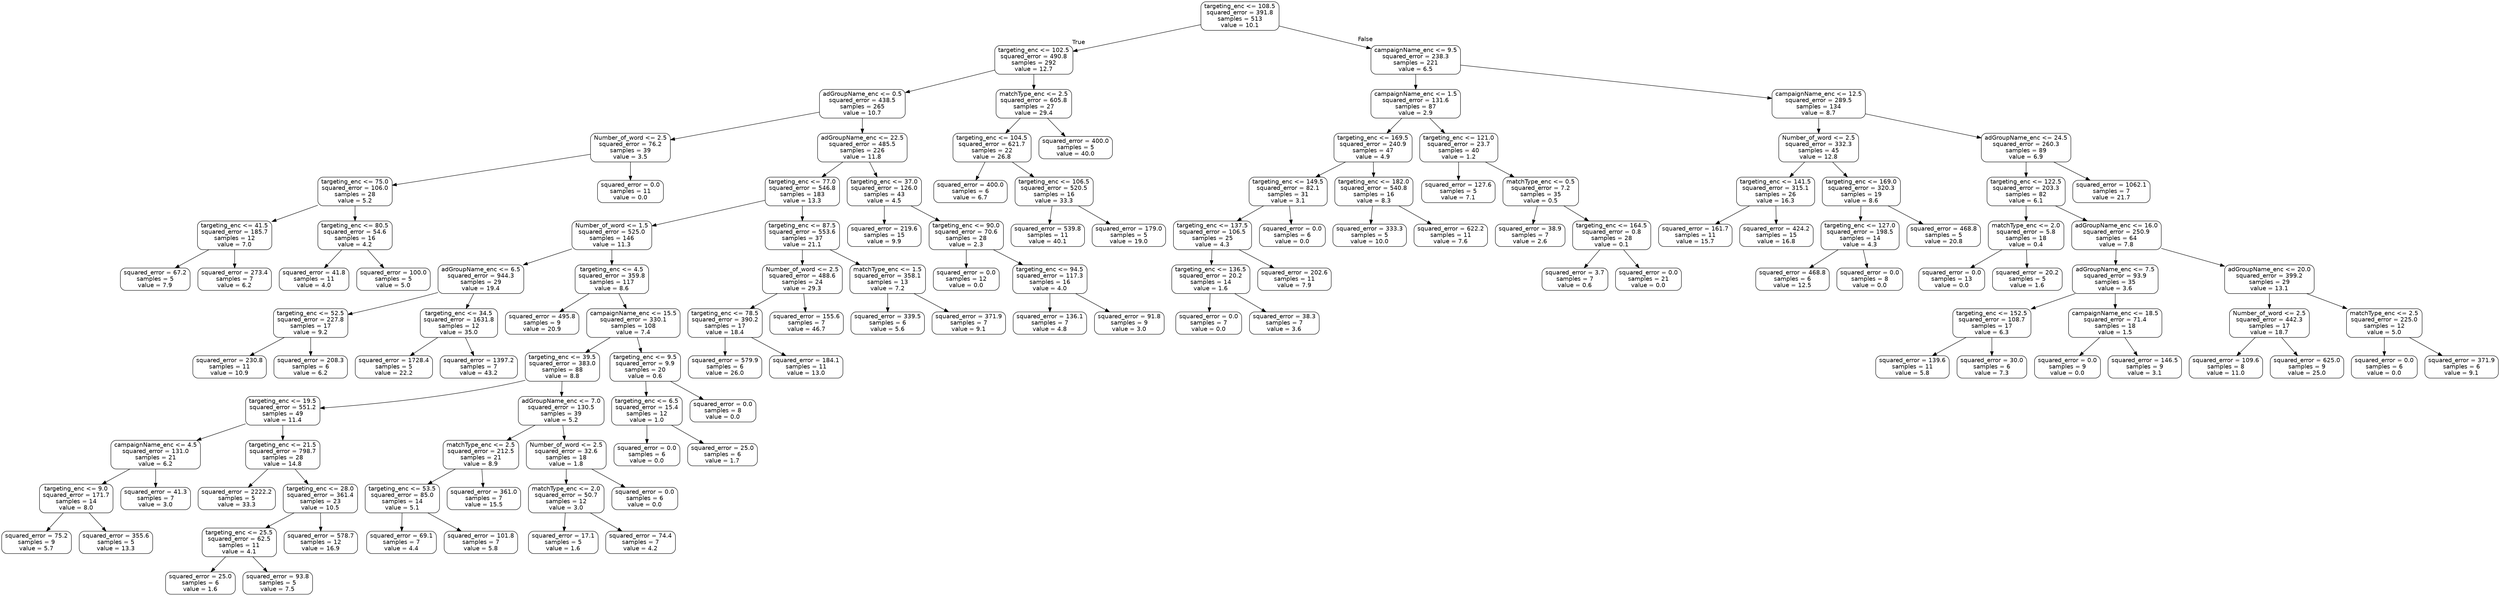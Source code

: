 digraph Tree {
node [shape=box, style="rounded", color="black", fontname="helvetica"] ;
edge [fontname="helvetica"] ;
0 [label="targeting_enc <= 108.5\nsquared_error = 391.8\nsamples = 513\nvalue = 10.1"] ;
1 [label="targeting_enc <= 102.5\nsquared_error = 490.8\nsamples = 292\nvalue = 12.7"] ;
0 -> 1 [labeldistance=2.5, labelangle=45, headlabel="True"] ;
2 [label="adGroupName_enc <= 0.5\nsquared_error = 438.5\nsamples = 265\nvalue = 10.7"] ;
1 -> 2 ;
3 [label="Number_of_word <= 2.5\nsquared_error = 76.2\nsamples = 39\nvalue = 3.5"] ;
2 -> 3 ;
4 [label="targeting_enc <= 75.0\nsquared_error = 106.0\nsamples = 28\nvalue = 5.2"] ;
3 -> 4 ;
5 [label="targeting_enc <= 41.5\nsquared_error = 185.7\nsamples = 12\nvalue = 7.0"] ;
4 -> 5 ;
6 [label="squared_error = 67.2\nsamples = 5\nvalue = 7.9"] ;
5 -> 6 ;
7 [label="squared_error = 273.4\nsamples = 7\nvalue = 6.2"] ;
5 -> 7 ;
8 [label="targeting_enc <= 80.5\nsquared_error = 54.6\nsamples = 16\nvalue = 4.2"] ;
4 -> 8 ;
9 [label="squared_error = 41.8\nsamples = 11\nvalue = 4.0"] ;
8 -> 9 ;
10 [label="squared_error = 100.0\nsamples = 5\nvalue = 5.0"] ;
8 -> 10 ;
11 [label="squared_error = 0.0\nsamples = 11\nvalue = 0.0"] ;
3 -> 11 ;
12 [label="adGroupName_enc <= 22.5\nsquared_error = 485.5\nsamples = 226\nvalue = 11.8"] ;
2 -> 12 ;
13 [label="targeting_enc <= 77.0\nsquared_error = 546.8\nsamples = 183\nvalue = 13.3"] ;
12 -> 13 ;
14 [label="Number_of_word <= 1.5\nsquared_error = 525.0\nsamples = 146\nvalue = 11.3"] ;
13 -> 14 ;
15 [label="adGroupName_enc <= 6.5\nsquared_error = 944.3\nsamples = 29\nvalue = 19.4"] ;
14 -> 15 ;
16 [label="targeting_enc <= 52.5\nsquared_error = 227.8\nsamples = 17\nvalue = 9.2"] ;
15 -> 16 ;
17 [label="squared_error = 230.8\nsamples = 11\nvalue = 10.9"] ;
16 -> 17 ;
18 [label="squared_error = 208.3\nsamples = 6\nvalue = 6.2"] ;
16 -> 18 ;
19 [label="targeting_enc <= 34.5\nsquared_error = 1631.8\nsamples = 12\nvalue = 35.0"] ;
15 -> 19 ;
20 [label="squared_error = 1728.4\nsamples = 5\nvalue = 22.2"] ;
19 -> 20 ;
21 [label="squared_error = 1397.2\nsamples = 7\nvalue = 43.2"] ;
19 -> 21 ;
22 [label="targeting_enc <= 4.5\nsquared_error = 359.8\nsamples = 117\nvalue = 8.6"] ;
14 -> 22 ;
23 [label="squared_error = 495.8\nsamples = 9\nvalue = 20.9"] ;
22 -> 23 ;
24 [label="campaignName_enc <= 15.5\nsquared_error = 330.1\nsamples = 108\nvalue = 7.4"] ;
22 -> 24 ;
25 [label="targeting_enc <= 39.5\nsquared_error = 383.0\nsamples = 88\nvalue = 8.8"] ;
24 -> 25 ;
26 [label="targeting_enc <= 19.5\nsquared_error = 551.2\nsamples = 49\nvalue = 11.4"] ;
25 -> 26 ;
27 [label="campaignName_enc <= 4.5\nsquared_error = 131.0\nsamples = 21\nvalue = 6.2"] ;
26 -> 27 ;
28 [label="targeting_enc <= 9.0\nsquared_error = 171.7\nsamples = 14\nvalue = 8.0"] ;
27 -> 28 ;
29 [label="squared_error = 75.2\nsamples = 9\nvalue = 5.7"] ;
28 -> 29 ;
30 [label="squared_error = 355.6\nsamples = 5\nvalue = 13.3"] ;
28 -> 30 ;
31 [label="squared_error = 41.3\nsamples = 7\nvalue = 3.0"] ;
27 -> 31 ;
32 [label="targeting_enc <= 21.5\nsquared_error = 798.7\nsamples = 28\nvalue = 14.8"] ;
26 -> 32 ;
33 [label="squared_error = 2222.2\nsamples = 5\nvalue = 33.3"] ;
32 -> 33 ;
34 [label="targeting_enc <= 28.0\nsquared_error = 361.4\nsamples = 23\nvalue = 10.5"] ;
32 -> 34 ;
35 [label="targeting_enc <= 25.5\nsquared_error = 62.5\nsamples = 11\nvalue = 4.1"] ;
34 -> 35 ;
36 [label="squared_error = 25.0\nsamples = 6\nvalue = 1.6"] ;
35 -> 36 ;
37 [label="squared_error = 93.8\nsamples = 5\nvalue = 7.5"] ;
35 -> 37 ;
38 [label="squared_error = 578.7\nsamples = 12\nvalue = 16.9"] ;
34 -> 38 ;
39 [label="adGroupName_enc <= 7.0\nsquared_error = 130.5\nsamples = 39\nvalue = 5.2"] ;
25 -> 39 ;
40 [label="matchType_enc <= 2.5\nsquared_error = 212.5\nsamples = 21\nvalue = 8.9"] ;
39 -> 40 ;
41 [label="targeting_enc <= 53.5\nsquared_error = 85.0\nsamples = 14\nvalue = 5.1"] ;
40 -> 41 ;
42 [label="squared_error = 69.1\nsamples = 7\nvalue = 4.4"] ;
41 -> 42 ;
43 [label="squared_error = 101.8\nsamples = 7\nvalue = 5.8"] ;
41 -> 43 ;
44 [label="squared_error = 361.0\nsamples = 7\nvalue = 15.5"] ;
40 -> 44 ;
45 [label="Number_of_word <= 2.5\nsquared_error = 32.6\nsamples = 18\nvalue = 1.8"] ;
39 -> 45 ;
46 [label="matchType_enc <= 2.0\nsquared_error = 50.7\nsamples = 12\nvalue = 3.0"] ;
45 -> 46 ;
47 [label="squared_error = 17.1\nsamples = 5\nvalue = 1.6"] ;
46 -> 47 ;
48 [label="squared_error = 74.4\nsamples = 7\nvalue = 4.2"] ;
46 -> 48 ;
49 [label="squared_error = 0.0\nsamples = 6\nvalue = 0.0"] ;
45 -> 49 ;
50 [label="targeting_enc <= 9.5\nsquared_error = 9.9\nsamples = 20\nvalue = 0.6"] ;
24 -> 50 ;
51 [label="targeting_enc <= 6.5\nsquared_error = 15.4\nsamples = 12\nvalue = 1.0"] ;
50 -> 51 ;
52 [label="squared_error = 0.0\nsamples = 6\nvalue = 0.0"] ;
51 -> 52 ;
53 [label="squared_error = 25.0\nsamples = 6\nvalue = 1.7"] ;
51 -> 53 ;
54 [label="squared_error = 0.0\nsamples = 8\nvalue = 0.0"] ;
50 -> 54 ;
55 [label="targeting_enc <= 87.5\nsquared_error = 553.6\nsamples = 37\nvalue = 21.1"] ;
13 -> 55 ;
56 [label="Number_of_word <= 2.5\nsquared_error = 488.6\nsamples = 24\nvalue = 29.3"] ;
55 -> 56 ;
57 [label="targeting_enc <= 78.5\nsquared_error = 390.2\nsamples = 17\nvalue = 18.4"] ;
56 -> 57 ;
58 [label="squared_error = 579.9\nsamples = 6\nvalue = 26.0"] ;
57 -> 58 ;
59 [label="squared_error = 184.1\nsamples = 11\nvalue = 13.0"] ;
57 -> 59 ;
60 [label="squared_error = 155.6\nsamples = 7\nvalue = 46.7"] ;
56 -> 60 ;
61 [label="matchType_enc <= 1.5\nsquared_error = 358.1\nsamples = 13\nvalue = 7.2"] ;
55 -> 61 ;
62 [label="squared_error = 339.5\nsamples = 6\nvalue = 5.6"] ;
61 -> 62 ;
63 [label="squared_error = 371.9\nsamples = 7\nvalue = 9.1"] ;
61 -> 63 ;
64 [label="targeting_enc <= 37.0\nsquared_error = 126.0\nsamples = 43\nvalue = 4.5"] ;
12 -> 64 ;
65 [label="squared_error = 219.6\nsamples = 15\nvalue = 9.9"] ;
64 -> 65 ;
66 [label="targeting_enc <= 90.0\nsquared_error = 70.6\nsamples = 28\nvalue = 2.3"] ;
64 -> 66 ;
67 [label="squared_error = 0.0\nsamples = 12\nvalue = 0.0"] ;
66 -> 67 ;
68 [label="targeting_enc <= 94.5\nsquared_error = 117.3\nsamples = 16\nvalue = 4.0"] ;
66 -> 68 ;
69 [label="squared_error = 136.1\nsamples = 7\nvalue = 4.8"] ;
68 -> 69 ;
70 [label="squared_error = 91.8\nsamples = 9\nvalue = 3.0"] ;
68 -> 70 ;
71 [label="matchType_enc <= 2.5\nsquared_error = 605.8\nsamples = 27\nvalue = 29.4"] ;
1 -> 71 ;
72 [label="targeting_enc <= 104.5\nsquared_error = 621.7\nsamples = 22\nvalue = 26.8"] ;
71 -> 72 ;
73 [label="squared_error = 400.0\nsamples = 6\nvalue = 6.7"] ;
72 -> 73 ;
74 [label="targeting_enc <= 106.5\nsquared_error = 520.5\nsamples = 16\nvalue = 33.3"] ;
72 -> 74 ;
75 [label="squared_error = 539.8\nsamples = 11\nvalue = 40.1"] ;
74 -> 75 ;
76 [label="squared_error = 179.0\nsamples = 5\nvalue = 19.0"] ;
74 -> 76 ;
77 [label="squared_error = 400.0\nsamples = 5\nvalue = 40.0"] ;
71 -> 77 ;
78 [label="campaignName_enc <= 9.5\nsquared_error = 238.3\nsamples = 221\nvalue = 6.5"] ;
0 -> 78 [labeldistance=2.5, labelangle=-45, headlabel="False"] ;
79 [label="campaignName_enc <= 1.5\nsquared_error = 131.6\nsamples = 87\nvalue = 2.9"] ;
78 -> 79 ;
80 [label="targeting_enc <= 169.5\nsquared_error = 240.9\nsamples = 47\nvalue = 4.9"] ;
79 -> 80 ;
81 [label="targeting_enc <= 149.5\nsquared_error = 82.1\nsamples = 31\nvalue = 3.1"] ;
80 -> 81 ;
82 [label="targeting_enc <= 137.5\nsquared_error = 106.5\nsamples = 25\nvalue = 4.3"] ;
81 -> 82 ;
83 [label="targeting_enc <= 136.5\nsquared_error = 20.2\nsamples = 14\nvalue = 1.6"] ;
82 -> 83 ;
84 [label="squared_error = 0.0\nsamples = 7\nvalue = 0.0"] ;
83 -> 84 ;
85 [label="squared_error = 38.3\nsamples = 7\nvalue = 3.6"] ;
83 -> 85 ;
86 [label="squared_error = 202.6\nsamples = 11\nvalue = 7.9"] ;
82 -> 86 ;
87 [label="squared_error = 0.0\nsamples = 6\nvalue = 0.0"] ;
81 -> 87 ;
88 [label="targeting_enc <= 182.0\nsquared_error = 540.8\nsamples = 16\nvalue = 8.3"] ;
80 -> 88 ;
89 [label="squared_error = 333.3\nsamples = 5\nvalue = 10.0"] ;
88 -> 89 ;
90 [label="squared_error = 622.2\nsamples = 11\nvalue = 7.6"] ;
88 -> 90 ;
91 [label="targeting_enc <= 121.0\nsquared_error = 23.7\nsamples = 40\nvalue = 1.2"] ;
79 -> 91 ;
92 [label="squared_error = 127.6\nsamples = 5\nvalue = 7.1"] ;
91 -> 92 ;
93 [label="matchType_enc <= 0.5\nsquared_error = 7.2\nsamples = 35\nvalue = 0.5"] ;
91 -> 93 ;
94 [label="squared_error = 38.9\nsamples = 7\nvalue = 2.6"] ;
93 -> 94 ;
95 [label="targeting_enc <= 164.5\nsquared_error = 0.8\nsamples = 28\nvalue = 0.1"] ;
93 -> 95 ;
96 [label="squared_error = 3.7\nsamples = 7\nvalue = 0.6"] ;
95 -> 96 ;
97 [label="squared_error = 0.0\nsamples = 21\nvalue = 0.0"] ;
95 -> 97 ;
98 [label="campaignName_enc <= 12.5\nsquared_error = 289.5\nsamples = 134\nvalue = 8.7"] ;
78 -> 98 ;
99 [label="Number_of_word <= 2.5\nsquared_error = 332.3\nsamples = 45\nvalue = 12.8"] ;
98 -> 99 ;
100 [label="targeting_enc <= 141.5\nsquared_error = 315.1\nsamples = 26\nvalue = 16.3"] ;
99 -> 100 ;
101 [label="squared_error = 161.7\nsamples = 11\nvalue = 15.7"] ;
100 -> 101 ;
102 [label="squared_error = 424.2\nsamples = 15\nvalue = 16.8"] ;
100 -> 102 ;
103 [label="targeting_enc <= 169.0\nsquared_error = 320.3\nsamples = 19\nvalue = 8.6"] ;
99 -> 103 ;
104 [label="targeting_enc <= 127.0\nsquared_error = 198.5\nsamples = 14\nvalue = 4.3"] ;
103 -> 104 ;
105 [label="squared_error = 468.8\nsamples = 6\nvalue = 12.5"] ;
104 -> 105 ;
106 [label="squared_error = 0.0\nsamples = 8\nvalue = 0.0"] ;
104 -> 106 ;
107 [label="squared_error = 468.8\nsamples = 5\nvalue = 20.8"] ;
103 -> 107 ;
108 [label="adGroupName_enc <= 24.5\nsquared_error = 260.3\nsamples = 89\nvalue = 6.9"] ;
98 -> 108 ;
109 [label="targeting_enc <= 122.5\nsquared_error = 203.3\nsamples = 82\nvalue = 6.1"] ;
108 -> 109 ;
110 [label="matchType_enc <= 2.0\nsquared_error = 5.8\nsamples = 18\nvalue = 0.4"] ;
109 -> 110 ;
111 [label="squared_error = 0.0\nsamples = 13\nvalue = 0.0"] ;
110 -> 111 ;
112 [label="squared_error = 20.2\nsamples = 5\nvalue = 1.6"] ;
110 -> 112 ;
113 [label="adGroupName_enc <= 16.0\nsquared_error = 250.9\nsamples = 64\nvalue = 7.8"] ;
109 -> 113 ;
114 [label="adGroupName_enc <= 7.5\nsquared_error = 93.9\nsamples = 35\nvalue = 3.6"] ;
113 -> 114 ;
115 [label="targeting_enc <= 152.5\nsquared_error = 108.7\nsamples = 17\nvalue = 6.3"] ;
114 -> 115 ;
116 [label="squared_error = 139.6\nsamples = 11\nvalue = 5.8"] ;
115 -> 116 ;
117 [label="squared_error = 30.0\nsamples = 6\nvalue = 7.3"] ;
115 -> 117 ;
118 [label="campaignName_enc <= 18.5\nsquared_error = 71.4\nsamples = 18\nvalue = 1.5"] ;
114 -> 118 ;
119 [label="squared_error = 0.0\nsamples = 9\nvalue = 0.0"] ;
118 -> 119 ;
120 [label="squared_error = 146.5\nsamples = 9\nvalue = 3.1"] ;
118 -> 120 ;
121 [label="adGroupName_enc <= 20.0\nsquared_error = 399.2\nsamples = 29\nvalue = 13.1"] ;
113 -> 121 ;
122 [label="Number_of_word <= 2.5\nsquared_error = 442.3\nsamples = 17\nvalue = 18.7"] ;
121 -> 122 ;
123 [label="squared_error = 109.6\nsamples = 8\nvalue = 11.0"] ;
122 -> 123 ;
124 [label="squared_error = 625.0\nsamples = 9\nvalue = 25.0"] ;
122 -> 124 ;
125 [label="matchType_enc <= 2.5\nsquared_error = 225.0\nsamples = 12\nvalue = 5.0"] ;
121 -> 125 ;
126 [label="squared_error = 0.0\nsamples = 6\nvalue = 0.0"] ;
125 -> 126 ;
127 [label="squared_error = 371.9\nsamples = 6\nvalue = 9.1"] ;
125 -> 127 ;
128 [label="squared_error = 1062.1\nsamples = 7\nvalue = 21.7"] ;
108 -> 128 ;
}